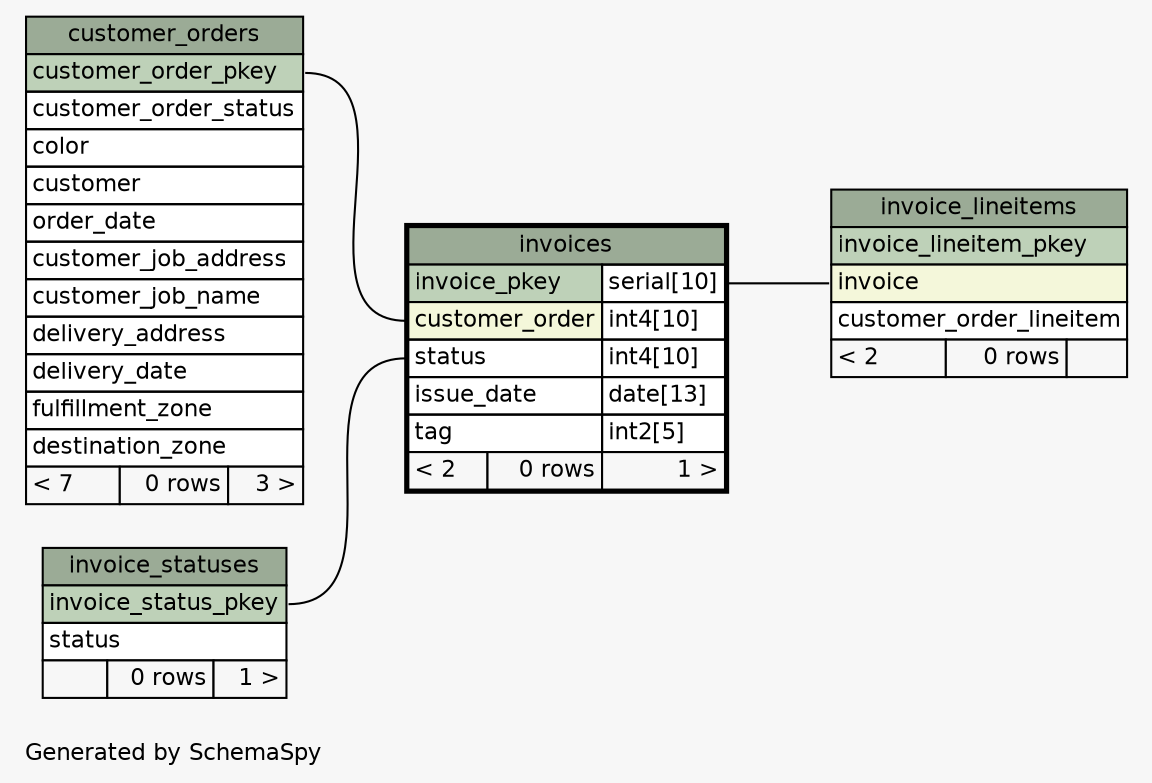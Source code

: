 // dot 2.20.2 on Linux 2.6.28-13-generic
// SchemaSpy rev 514
digraph "oneDegreeRelationshipsDiagram" {
  graph [
    rankdir="RL"
    bgcolor="#f7f7f7"
    label="\nGenerated by SchemaSpy"
    labeljust="l"
    nodesep="0.18"
    ranksep="0.46"
    fontname="Helvetica"
    fontsize="11"
  ];
  node [
    fontname="Helvetica"
    fontsize="11"
    shape="plaintext"
  ];
  edge [
    arrowsize="0.8"
  ];
  "invoice_lineitems":"invoice":w -> "invoices":"invoice_pkey.type":e [arrowhead=none arrowtail=crowodot];
  "invoices":"customer_order":w -> "customer_orders":"customer_order_pkey":e [arrowhead=none arrowtail=crowodot];
  "invoices":"status":w -> "invoice_statuses":"invoice_status_pkey":e [arrowhead=none arrowtail=crowodot];
  "customer_orders" [
    label=<
    <TABLE BORDER="0" CELLBORDER="1" CELLSPACING="0" BGCOLOR="#ffffff">
      <TR><TD COLSPAN="3" BGCOLOR="#9bab96" ALIGN="CENTER">customer_orders</TD></TR>
      <TR><TD PORT="customer_order_pkey" COLSPAN="3" BGCOLOR="#bed1b8" ALIGN="LEFT">customer_order_pkey</TD></TR>
      <TR><TD PORT="customer_order_status" COLSPAN="3" ALIGN="LEFT">customer_order_status</TD></TR>
      <TR><TD PORT="color" COLSPAN="3" ALIGN="LEFT">color</TD></TR>
      <TR><TD PORT="customer" COLSPAN="3" ALIGN="LEFT">customer</TD></TR>
      <TR><TD PORT="order_date" COLSPAN="3" ALIGN="LEFT">order_date</TD></TR>
      <TR><TD PORT="customer_job_address" COLSPAN="3" ALIGN="LEFT">customer_job_address</TD></TR>
      <TR><TD PORT="customer_job_name" COLSPAN="3" ALIGN="LEFT">customer_job_name</TD></TR>
      <TR><TD PORT="delivery_address" COLSPAN="3" ALIGN="LEFT">delivery_address</TD></TR>
      <TR><TD PORT="delivery_date" COLSPAN="3" ALIGN="LEFT">delivery_date</TD></TR>
      <TR><TD PORT="fulfillment_zone" COLSPAN="3" ALIGN="LEFT">fulfillment_zone</TD></TR>
      <TR><TD PORT="destination_zone" COLSPAN="3" ALIGN="LEFT">destination_zone</TD></TR>
      <TR><TD ALIGN="LEFT" BGCOLOR="#f7f7f7">&lt; 7</TD><TD ALIGN="RIGHT" BGCOLOR="#f7f7f7">0 rows</TD><TD ALIGN="RIGHT" BGCOLOR="#f7f7f7">3 &gt;</TD></TR>
    </TABLE>>
    URL="customer_orders.html"
    tooltip="customer_orders"
  ];
  "invoice_lineitems" [
    label=<
    <TABLE BORDER="0" CELLBORDER="1" CELLSPACING="0" BGCOLOR="#ffffff">
      <TR><TD COLSPAN="3" BGCOLOR="#9bab96" ALIGN="CENTER">invoice_lineitems</TD></TR>
      <TR><TD PORT="invoice_lineitem_pkey" COLSPAN="3" BGCOLOR="#bed1b8" ALIGN="LEFT">invoice_lineitem_pkey</TD></TR>
      <TR><TD PORT="invoice" COLSPAN="3" BGCOLOR="#f4f7da" ALIGN="LEFT">invoice</TD></TR>
      <TR><TD PORT="customer_order_lineitem" COLSPAN="3" ALIGN="LEFT">customer_order_lineitem</TD></TR>
      <TR><TD ALIGN="LEFT" BGCOLOR="#f7f7f7">&lt; 2</TD><TD ALIGN="RIGHT" BGCOLOR="#f7f7f7">0 rows</TD><TD ALIGN="RIGHT" BGCOLOR="#f7f7f7">  </TD></TR>
    </TABLE>>
    URL="invoice_lineitems.html"
    tooltip="invoice_lineitems"
  ];
  "invoice_statuses" [
    label=<
    <TABLE BORDER="0" CELLBORDER="1" CELLSPACING="0" BGCOLOR="#ffffff">
      <TR><TD COLSPAN="3" BGCOLOR="#9bab96" ALIGN="CENTER">invoice_statuses</TD></TR>
      <TR><TD PORT="invoice_status_pkey" COLSPAN="3" BGCOLOR="#bed1b8" ALIGN="LEFT">invoice_status_pkey</TD></TR>
      <TR><TD PORT="status" COLSPAN="3" ALIGN="LEFT">status</TD></TR>
      <TR><TD ALIGN="LEFT" BGCOLOR="#f7f7f7">  </TD><TD ALIGN="RIGHT" BGCOLOR="#f7f7f7">0 rows</TD><TD ALIGN="RIGHT" BGCOLOR="#f7f7f7">1 &gt;</TD></TR>
    </TABLE>>
    URL="invoice_statuses.html"
    tooltip="invoice_statuses"
  ];
  "invoices" [
    label=<
    <TABLE BORDER="2" CELLBORDER="1" CELLSPACING="0" BGCOLOR="#ffffff">
      <TR><TD COLSPAN="3" BGCOLOR="#9bab96" ALIGN="CENTER">invoices</TD></TR>
      <TR><TD PORT="invoice_pkey" COLSPAN="2" BGCOLOR="#bed1b8" ALIGN="LEFT">invoice_pkey</TD><TD PORT="invoice_pkey.type" ALIGN="LEFT">serial[10]</TD></TR>
      <TR><TD PORT="customer_order" COLSPAN="2" BGCOLOR="#f4f7da" ALIGN="LEFT">customer_order</TD><TD PORT="customer_order.type" ALIGN="LEFT">int4[10]</TD></TR>
      <TR><TD PORT="status" COLSPAN="2" ALIGN="LEFT">status</TD><TD PORT="status.type" ALIGN="LEFT">int4[10]</TD></TR>
      <TR><TD PORT="issue_date" COLSPAN="2" ALIGN="LEFT">issue_date</TD><TD PORT="issue_date.type" ALIGN="LEFT">date[13]</TD></TR>
      <TR><TD PORT="tag" COLSPAN="2" ALIGN="LEFT">tag</TD><TD PORT="tag.type" ALIGN="LEFT">int2[5]</TD></TR>
      <TR><TD ALIGN="LEFT" BGCOLOR="#f7f7f7">&lt; 2</TD><TD ALIGN="RIGHT" BGCOLOR="#f7f7f7">0 rows</TD><TD ALIGN="RIGHT" BGCOLOR="#f7f7f7">1 &gt;</TD></TR>
    </TABLE>>
    URL="invoices.html"
    tooltip="invoices"
  ];
}
